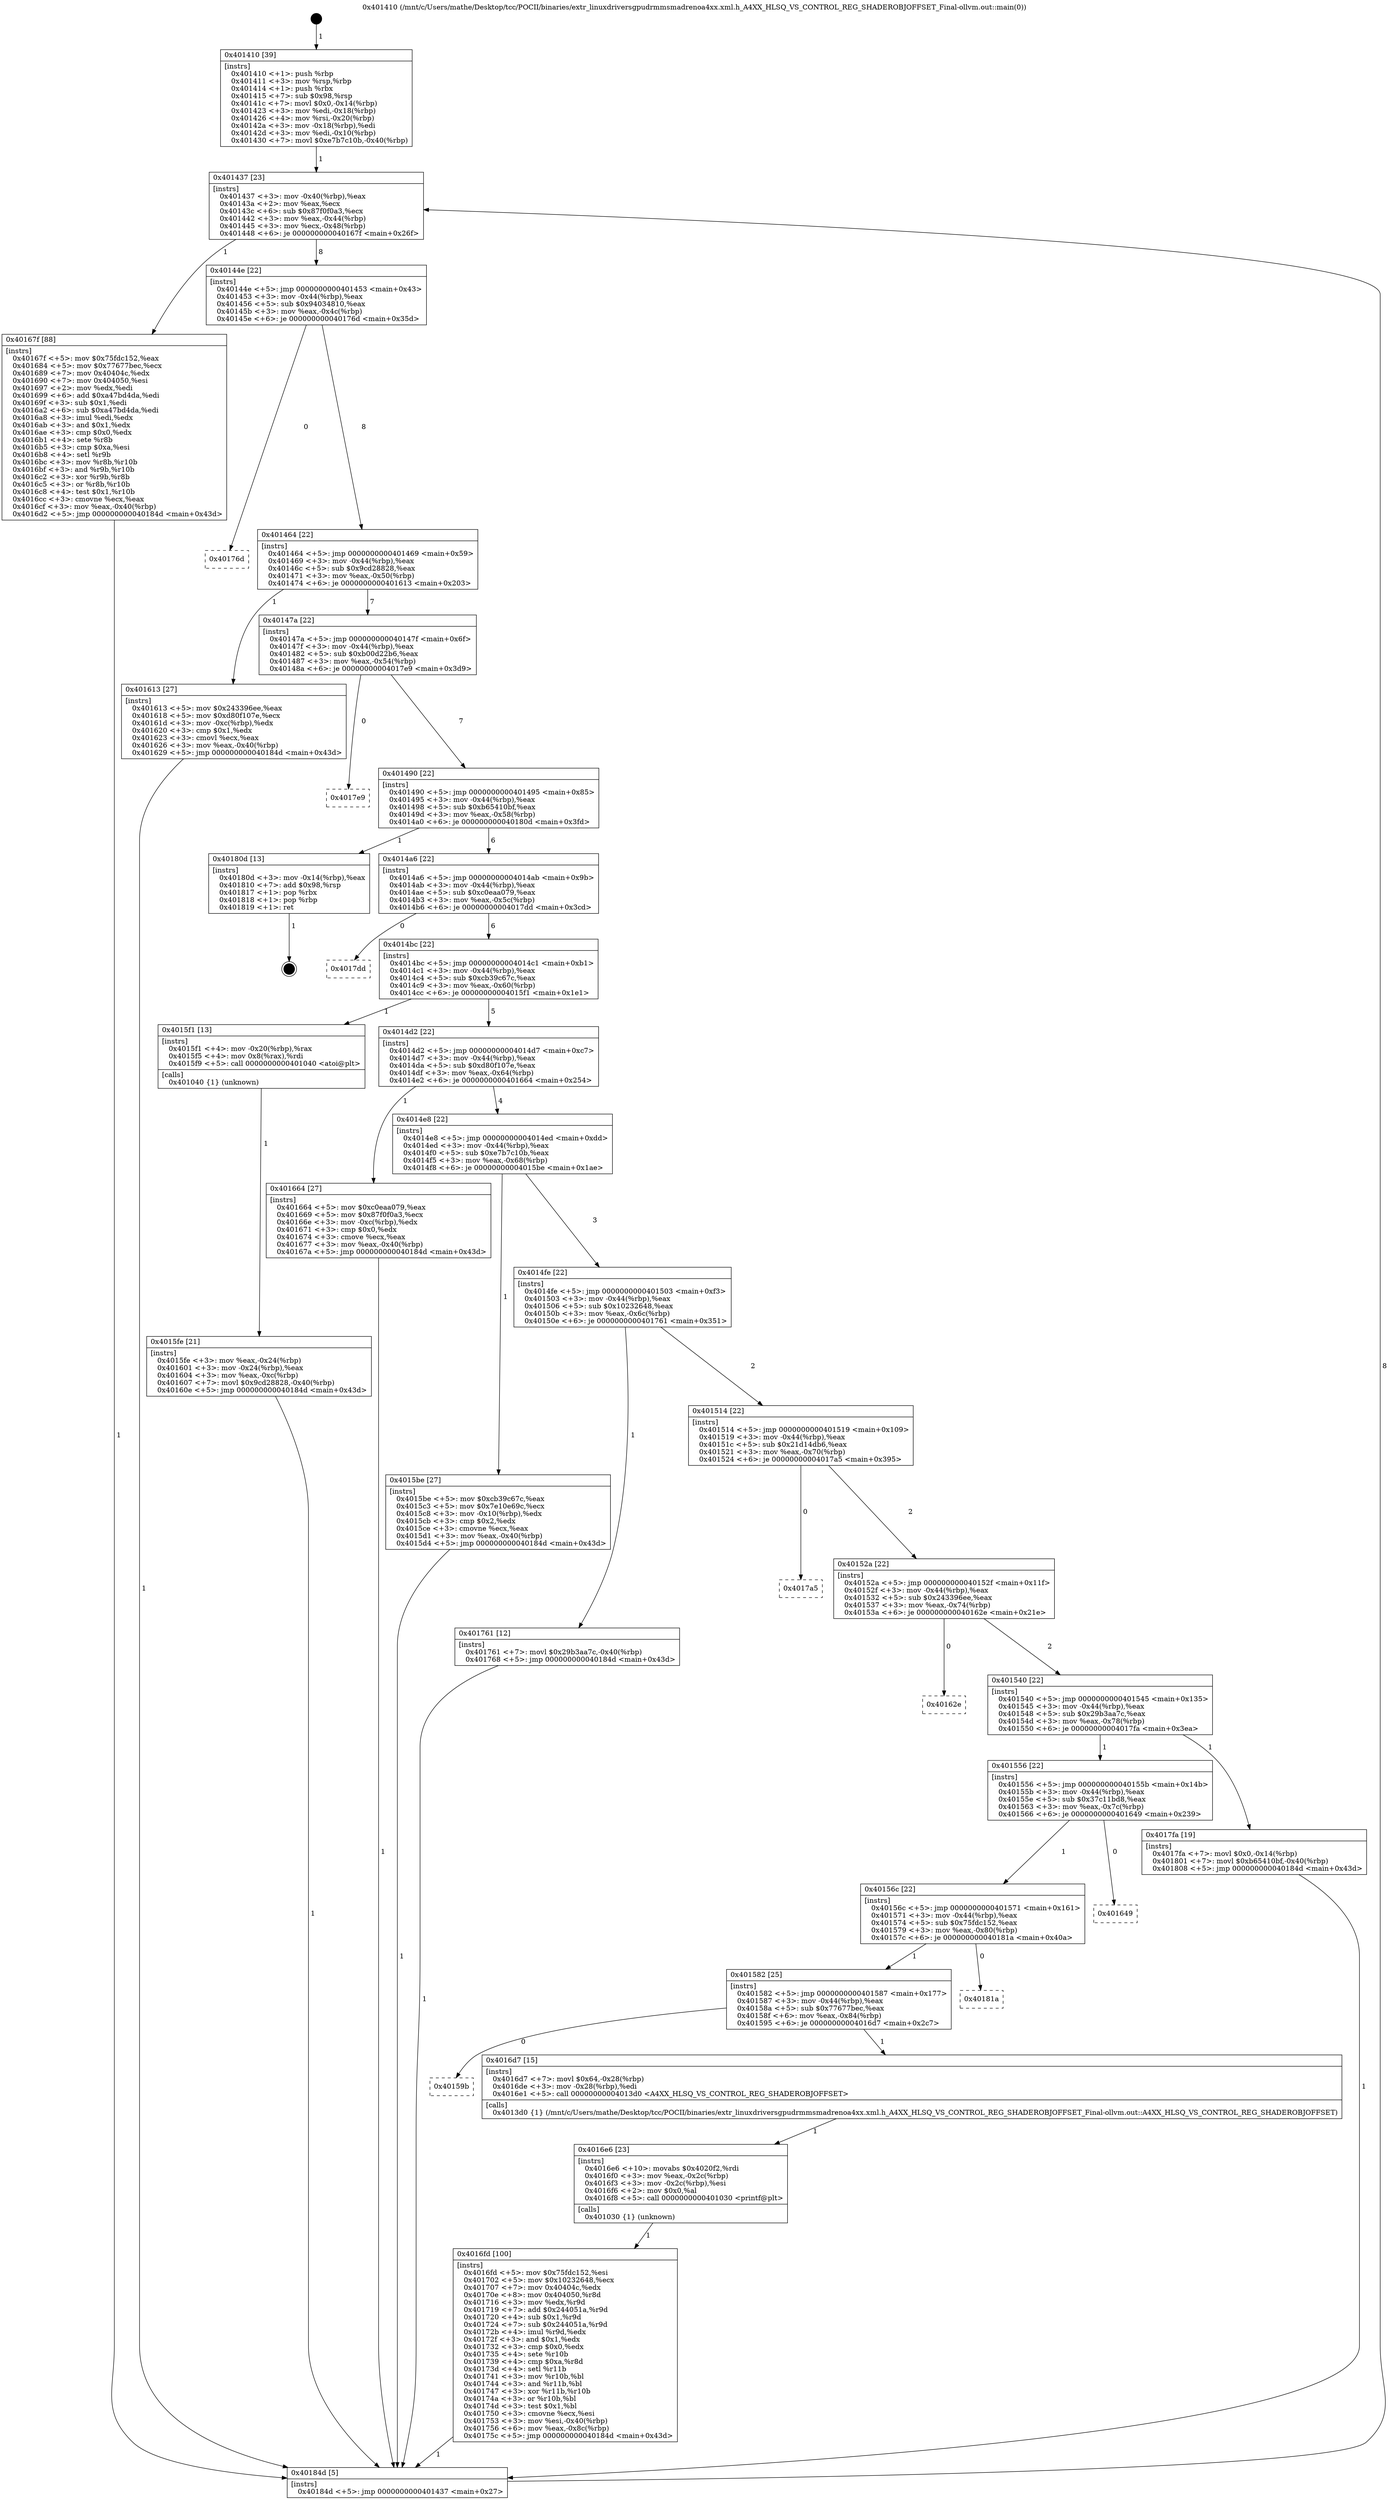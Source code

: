 digraph "0x401410" {
  label = "0x401410 (/mnt/c/Users/mathe/Desktop/tcc/POCII/binaries/extr_linuxdriversgpudrmmsmadrenoa4xx.xml.h_A4XX_HLSQ_VS_CONTROL_REG_SHADEROBJOFFSET_Final-ollvm.out::main(0))"
  labelloc = "t"
  node[shape=record]

  Entry [label="",width=0.3,height=0.3,shape=circle,fillcolor=black,style=filled]
  "0x401437" [label="{
     0x401437 [23]\l
     | [instrs]\l
     &nbsp;&nbsp;0x401437 \<+3\>: mov -0x40(%rbp),%eax\l
     &nbsp;&nbsp;0x40143a \<+2\>: mov %eax,%ecx\l
     &nbsp;&nbsp;0x40143c \<+6\>: sub $0x87f0f0a3,%ecx\l
     &nbsp;&nbsp;0x401442 \<+3\>: mov %eax,-0x44(%rbp)\l
     &nbsp;&nbsp;0x401445 \<+3\>: mov %ecx,-0x48(%rbp)\l
     &nbsp;&nbsp;0x401448 \<+6\>: je 000000000040167f \<main+0x26f\>\l
  }"]
  "0x40167f" [label="{
     0x40167f [88]\l
     | [instrs]\l
     &nbsp;&nbsp;0x40167f \<+5\>: mov $0x75fdc152,%eax\l
     &nbsp;&nbsp;0x401684 \<+5\>: mov $0x77677bec,%ecx\l
     &nbsp;&nbsp;0x401689 \<+7\>: mov 0x40404c,%edx\l
     &nbsp;&nbsp;0x401690 \<+7\>: mov 0x404050,%esi\l
     &nbsp;&nbsp;0x401697 \<+2\>: mov %edx,%edi\l
     &nbsp;&nbsp;0x401699 \<+6\>: add $0xa47bd4da,%edi\l
     &nbsp;&nbsp;0x40169f \<+3\>: sub $0x1,%edi\l
     &nbsp;&nbsp;0x4016a2 \<+6\>: sub $0xa47bd4da,%edi\l
     &nbsp;&nbsp;0x4016a8 \<+3\>: imul %edi,%edx\l
     &nbsp;&nbsp;0x4016ab \<+3\>: and $0x1,%edx\l
     &nbsp;&nbsp;0x4016ae \<+3\>: cmp $0x0,%edx\l
     &nbsp;&nbsp;0x4016b1 \<+4\>: sete %r8b\l
     &nbsp;&nbsp;0x4016b5 \<+3\>: cmp $0xa,%esi\l
     &nbsp;&nbsp;0x4016b8 \<+4\>: setl %r9b\l
     &nbsp;&nbsp;0x4016bc \<+3\>: mov %r8b,%r10b\l
     &nbsp;&nbsp;0x4016bf \<+3\>: and %r9b,%r10b\l
     &nbsp;&nbsp;0x4016c2 \<+3\>: xor %r9b,%r8b\l
     &nbsp;&nbsp;0x4016c5 \<+3\>: or %r8b,%r10b\l
     &nbsp;&nbsp;0x4016c8 \<+4\>: test $0x1,%r10b\l
     &nbsp;&nbsp;0x4016cc \<+3\>: cmovne %ecx,%eax\l
     &nbsp;&nbsp;0x4016cf \<+3\>: mov %eax,-0x40(%rbp)\l
     &nbsp;&nbsp;0x4016d2 \<+5\>: jmp 000000000040184d \<main+0x43d\>\l
  }"]
  "0x40144e" [label="{
     0x40144e [22]\l
     | [instrs]\l
     &nbsp;&nbsp;0x40144e \<+5\>: jmp 0000000000401453 \<main+0x43\>\l
     &nbsp;&nbsp;0x401453 \<+3\>: mov -0x44(%rbp),%eax\l
     &nbsp;&nbsp;0x401456 \<+5\>: sub $0x94034810,%eax\l
     &nbsp;&nbsp;0x40145b \<+3\>: mov %eax,-0x4c(%rbp)\l
     &nbsp;&nbsp;0x40145e \<+6\>: je 000000000040176d \<main+0x35d\>\l
  }"]
  Exit [label="",width=0.3,height=0.3,shape=circle,fillcolor=black,style=filled,peripheries=2]
  "0x40176d" [label="{
     0x40176d\l
  }", style=dashed]
  "0x401464" [label="{
     0x401464 [22]\l
     | [instrs]\l
     &nbsp;&nbsp;0x401464 \<+5\>: jmp 0000000000401469 \<main+0x59\>\l
     &nbsp;&nbsp;0x401469 \<+3\>: mov -0x44(%rbp),%eax\l
     &nbsp;&nbsp;0x40146c \<+5\>: sub $0x9cd28828,%eax\l
     &nbsp;&nbsp;0x401471 \<+3\>: mov %eax,-0x50(%rbp)\l
     &nbsp;&nbsp;0x401474 \<+6\>: je 0000000000401613 \<main+0x203\>\l
  }"]
  "0x4016fd" [label="{
     0x4016fd [100]\l
     | [instrs]\l
     &nbsp;&nbsp;0x4016fd \<+5\>: mov $0x75fdc152,%esi\l
     &nbsp;&nbsp;0x401702 \<+5\>: mov $0x10232648,%ecx\l
     &nbsp;&nbsp;0x401707 \<+7\>: mov 0x40404c,%edx\l
     &nbsp;&nbsp;0x40170e \<+8\>: mov 0x404050,%r8d\l
     &nbsp;&nbsp;0x401716 \<+3\>: mov %edx,%r9d\l
     &nbsp;&nbsp;0x401719 \<+7\>: add $0x244051a,%r9d\l
     &nbsp;&nbsp;0x401720 \<+4\>: sub $0x1,%r9d\l
     &nbsp;&nbsp;0x401724 \<+7\>: sub $0x244051a,%r9d\l
     &nbsp;&nbsp;0x40172b \<+4\>: imul %r9d,%edx\l
     &nbsp;&nbsp;0x40172f \<+3\>: and $0x1,%edx\l
     &nbsp;&nbsp;0x401732 \<+3\>: cmp $0x0,%edx\l
     &nbsp;&nbsp;0x401735 \<+4\>: sete %r10b\l
     &nbsp;&nbsp;0x401739 \<+4\>: cmp $0xa,%r8d\l
     &nbsp;&nbsp;0x40173d \<+4\>: setl %r11b\l
     &nbsp;&nbsp;0x401741 \<+3\>: mov %r10b,%bl\l
     &nbsp;&nbsp;0x401744 \<+3\>: and %r11b,%bl\l
     &nbsp;&nbsp;0x401747 \<+3\>: xor %r11b,%r10b\l
     &nbsp;&nbsp;0x40174a \<+3\>: or %r10b,%bl\l
     &nbsp;&nbsp;0x40174d \<+3\>: test $0x1,%bl\l
     &nbsp;&nbsp;0x401750 \<+3\>: cmovne %ecx,%esi\l
     &nbsp;&nbsp;0x401753 \<+3\>: mov %esi,-0x40(%rbp)\l
     &nbsp;&nbsp;0x401756 \<+6\>: mov %eax,-0x8c(%rbp)\l
     &nbsp;&nbsp;0x40175c \<+5\>: jmp 000000000040184d \<main+0x43d\>\l
  }"]
  "0x401613" [label="{
     0x401613 [27]\l
     | [instrs]\l
     &nbsp;&nbsp;0x401613 \<+5\>: mov $0x243396ee,%eax\l
     &nbsp;&nbsp;0x401618 \<+5\>: mov $0xd80f107e,%ecx\l
     &nbsp;&nbsp;0x40161d \<+3\>: mov -0xc(%rbp),%edx\l
     &nbsp;&nbsp;0x401620 \<+3\>: cmp $0x1,%edx\l
     &nbsp;&nbsp;0x401623 \<+3\>: cmovl %ecx,%eax\l
     &nbsp;&nbsp;0x401626 \<+3\>: mov %eax,-0x40(%rbp)\l
     &nbsp;&nbsp;0x401629 \<+5\>: jmp 000000000040184d \<main+0x43d\>\l
  }"]
  "0x40147a" [label="{
     0x40147a [22]\l
     | [instrs]\l
     &nbsp;&nbsp;0x40147a \<+5\>: jmp 000000000040147f \<main+0x6f\>\l
     &nbsp;&nbsp;0x40147f \<+3\>: mov -0x44(%rbp),%eax\l
     &nbsp;&nbsp;0x401482 \<+5\>: sub $0xb00d22b6,%eax\l
     &nbsp;&nbsp;0x401487 \<+3\>: mov %eax,-0x54(%rbp)\l
     &nbsp;&nbsp;0x40148a \<+6\>: je 00000000004017e9 \<main+0x3d9\>\l
  }"]
  "0x4016e6" [label="{
     0x4016e6 [23]\l
     | [instrs]\l
     &nbsp;&nbsp;0x4016e6 \<+10\>: movabs $0x4020f2,%rdi\l
     &nbsp;&nbsp;0x4016f0 \<+3\>: mov %eax,-0x2c(%rbp)\l
     &nbsp;&nbsp;0x4016f3 \<+3\>: mov -0x2c(%rbp),%esi\l
     &nbsp;&nbsp;0x4016f6 \<+2\>: mov $0x0,%al\l
     &nbsp;&nbsp;0x4016f8 \<+5\>: call 0000000000401030 \<printf@plt\>\l
     | [calls]\l
     &nbsp;&nbsp;0x401030 \{1\} (unknown)\l
  }"]
  "0x4017e9" [label="{
     0x4017e9\l
  }", style=dashed]
  "0x401490" [label="{
     0x401490 [22]\l
     | [instrs]\l
     &nbsp;&nbsp;0x401490 \<+5\>: jmp 0000000000401495 \<main+0x85\>\l
     &nbsp;&nbsp;0x401495 \<+3\>: mov -0x44(%rbp),%eax\l
     &nbsp;&nbsp;0x401498 \<+5\>: sub $0xb65410bf,%eax\l
     &nbsp;&nbsp;0x40149d \<+3\>: mov %eax,-0x58(%rbp)\l
     &nbsp;&nbsp;0x4014a0 \<+6\>: je 000000000040180d \<main+0x3fd\>\l
  }"]
  "0x40159b" [label="{
     0x40159b\l
  }", style=dashed]
  "0x40180d" [label="{
     0x40180d [13]\l
     | [instrs]\l
     &nbsp;&nbsp;0x40180d \<+3\>: mov -0x14(%rbp),%eax\l
     &nbsp;&nbsp;0x401810 \<+7\>: add $0x98,%rsp\l
     &nbsp;&nbsp;0x401817 \<+1\>: pop %rbx\l
     &nbsp;&nbsp;0x401818 \<+1\>: pop %rbp\l
     &nbsp;&nbsp;0x401819 \<+1\>: ret\l
  }"]
  "0x4014a6" [label="{
     0x4014a6 [22]\l
     | [instrs]\l
     &nbsp;&nbsp;0x4014a6 \<+5\>: jmp 00000000004014ab \<main+0x9b\>\l
     &nbsp;&nbsp;0x4014ab \<+3\>: mov -0x44(%rbp),%eax\l
     &nbsp;&nbsp;0x4014ae \<+5\>: sub $0xc0eaa079,%eax\l
     &nbsp;&nbsp;0x4014b3 \<+3\>: mov %eax,-0x5c(%rbp)\l
     &nbsp;&nbsp;0x4014b6 \<+6\>: je 00000000004017dd \<main+0x3cd\>\l
  }"]
  "0x4016d7" [label="{
     0x4016d7 [15]\l
     | [instrs]\l
     &nbsp;&nbsp;0x4016d7 \<+7\>: movl $0x64,-0x28(%rbp)\l
     &nbsp;&nbsp;0x4016de \<+3\>: mov -0x28(%rbp),%edi\l
     &nbsp;&nbsp;0x4016e1 \<+5\>: call 00000000004013d0 \<A4XX_HLSQ_VS_CONTROL_REG_SHADEROBJOFFSET\>\l
     | [calls]\l
     &nbsp;&nbsp;0x4013d0 \{1\} (/mnt/c/Users/mathe/Desktop/tcc/POCII/binaries/extr_linuxdriversgpudrmmsmadrenoa4xx.xml.h_A4XX_HLSQ_VS_CONTROL_REG_SHADEROBJOFFSET_Final-ollvm.out::A4XX_HLSQ_VS_CONTROL_REG_SHADEROBJOFFSET)\l
  }"]
  "0x4017dd" [label="{
     0x4017dd\l
  }", style=dashed]
  "0x4014bc" [label="{
     0x4014bc [22]\l
     | [instrs]\l
     &nbsp;&nbsp;0x4014bc \<+5\>: jmp 00000000004014c1 \<main+0xb1\>\l
     &nbsp;&nbsp;0x4014c1 \<+3\>: mov -0x44(%rbp),%eax\l
     &nbsp;&nbsp;0x4014c4 \<+5\>: sub $0xcb39c67c,%eax\l
     &nbsp;&nbsp;0x4014c9 \<+3\>: mov %eax,-0x60(%rbp)\l
     &nbsp;&nbsp;0x4014cc \<+6\>: je 00000000004015f1 \<main+0x1e1\>\l
  }"]
  "0x401582" [label="{
     0x401582 [25]\l
     | [instrs]\l
     &nbsp;&nbsp;0x401582 \<+5\>: jmp 0000000000401587 \<main+0x177\>\l
     &nbsp;&nbsp;0x401587 \<+3\>: mov -0x44(%rbp),%eax\l
     &nbsp;&nbsp;0x40158a \<+5\>: sub $0x77677bec,%eax\l
     &nbsp;&nbsp;0x40158f \<+6\>: mov %eax,-0x84(%rbp)\l
     &nbsp;&nbsp;0x401595 \<+6\>: je 00000000004016d7 \<main+0x2c7\>\l
  }"]
  "0x4015f1" [label="{
     0x4015f1 [13]\l
     | [instrs]\l
     &nbsp;&nbsp;0x4015f1 \<+4\>: mov -0x20(%rbp),%rax\l
     &nbsp;&nbsp;0x4015f5 \<+4\>: mov 0x8(%rax),%rdi\l
     &nbsp;&nbsp;0x4015f9 \<+5\>: call 0000000000401040 \<atoi@plt\>\l
     | [calls]\l
     &nbsp;&nbsp;0x401040 \{1\} (unknown)\l
  }"]
  "0x4014d2" [label="{
     0x4014d2 [22]\l
     | [instrs]\l
     &nbsp;&nbsp;0x4014d2 \<+5\>: jmp 00000000004014d7 \<main+0xc7\>\l
     &nbsp;&nbsp;0x4014d7 \<+3\>: mov -0x44(%rbp),%eax\l
     &nbsp;&nbsp;0x4014da \<+5\>: sub $0xd80f107e,%eax\l
     &nbsp;&nbsp;0x4014df \<+3\>: mov %eax,-0x64(%rbp)\l
     &nbsp;&nbsp;0x4014e2 \<+6\>: je 0000000000401664 \<main+0x254\>\l
  }"]
  "0x40181a" [label="{
     0x40181a\l
  }", style=dashed]
  "0x401664" [label="{
     0x401664 [27]\l
     | [instrs]\l
     &nbsp;&nbsp;0x401664 \<+5\>: mov $0xc0eaa079,%eax\l
     &nbsp;&nbsp;0x401669 \<+5\>: mov $0x87f0f0a3,%ecx\l
     &nbsp;&nbsp;0x40166e \<+3\>: mov -0xc(%rbp),%edx\l
     &nbsp;&nbsp;0x401671 \<+3\>: cmp $0x0,%edx\l
     &nbsp;&nbsp;0x401674 \<+3\>: cmove %ecx,%eax\l
     &nbsp;&nbsp;0x401677 \<+3\>: mov %eax,-0x40(%rbp)\l
     &nbsp;&nbsp;0x40167a \<+5\>: jmp 000000000040184d \<main+0x43d\>\l
  }"]
  "0x4014e8" [label="{
     0x4014e8 [22]\l
     | [instrs]\l
     &nbsp;&nbsp;0x4014e8 \<+5\>: jmp 00000000004014ed \<main+0xdd\>\l
     &nbsp;&nbsp;0x4014ed \<+3\>: mov -0x44(%rbp),%eax\l
     &nbsp;&nbsp;0x4014f0 \<+5\>: sub $0xe7b7c10b,%eax\l
     &nbsp;&nbsp;0x4014f5 \<+3\>: mov %eax,-0x68(%rbp)\l
     &nbsp;&nbsp;0x4014f8 \<+6\>: je 00000000004015be \<main+0x1ae\>\l
  }"]
  "0x40156c" [label="{
     0x40156c [22]\l
     | [instrs]\l
     &nbsp;&nbsp;0x40156c \<+5\>: jmp 0000000000401571 \<main+0x161\>\l
     &nbsp;&nbsp;0x401571 \<+3\>: mov -0x44(%rbp),%eax\l
     &nbsp;&nbsp;0x401574 \<+5\>: sub $0x75fdc152,%eax\l
     &nbsp;&nbsp;0x401579 \<+3\>: mov %eax,-0x80(%rbp)\l
     &nbsp;&nbsp;0x40157c \<+6\>: je 000000000040181a \<main+0x40a\>\l
  }"]
  "0x4015be" [label="{
     0x4015be [27]\l
     | [instrs]\l
     &nbsp;&nbsp;0x4015be \<+5\>: mov $0xcb39c67c,%eax\l
     &nbsp;&nbsp;0x4015c3 \<+5\>: mov $0x7e10e69c,%ecx\l
     &nbsp;&nbsp;0x4015c8 \<+3\>: mov -0x10(%rbp),%edx\l
     &nbsp;&nbsp;0x4015cb \<+3\>: cmp $0x2,%edx\l
     &nbsp;&nbsp;0x4015ce \<+3\>: cmovne %ecx,%eax\l
     &nbsp;&nbsp;0x4015d1 \<+3\>: mov %eax,-0x40(%rbp)\l
     &nbsp;&nbsp;0x4015d4 \<+5\>: jmp 000000000040184d \<main+0x43d\>\l
  }"]
  "0x4014fe" [label="{
     0x4014fe [22]\l
     | [instrs]\l
     &nbsp;&nbsp;0x4014fe \<+5\>: jmp 0000000000401503 \<main+0xf3\>\l
     &nbsp;&nbsp;0x401503 \<+3\>: mov -0x44(%rbp),%eax\l
     &nbsp;&nbsp;0x401506 \<+5\>: sub $0x10232648,%eax\l
     &nbsp;&nbsp;0x40150b \<+3\>: mov %eax,-0x6c(%rbp)\l
     &nbsp;&nbsp;0x40150e \<+6\>: je 0000000000401761 \<main+0x351\>\l
  }"]
  "0x40184d" [label="{
     0x40184d [5]\l
     | [instrs]\l
     &nbsp;&nbsp;0x40184d \<+5\>: jmp 0000000000401437 \<main+0x27\>\l
  }"]
  "0x401410" [label="{
     0x401410 [39]\l
     | [instrs]\l
     &nbsp;&nbsp;0x401410 \<+1\>: push %rbp\l
     &nbsp;&nbsp;0x401411 \<+3\>: mov %rsp,%rbp\l
     &nbsp;&nbsp;0x401414 \<+1\>: push %rbx\l
     &nbsp;&nbsp;0x401415 \<+7\>: sub $0x98,%rsp\l
     &nbsp;&nbsp;0x40141c \<+7\>: movl $0x0,-0x14(%rbp)\l
     &nbsp;&nbsp;0x401423 \<+3\>: mov %edi,-0x18(%rbp)\l
     &nbsp;&nbsp;0x401426 \<+4\>: mov %rsi,-0x20(%rbp)\l
     &nbsp;&nbsp;0x40142a \<+3\>: mov -0x18(%rbp),%edi\l
     &nbsp;&nbsp;0x40142d \<+3\>: mov %edi,-0x10(%rbp)\l
     &nbsp;&nbsp;0x401430 \<+7\>: movl $0xe7b7c10b,-0x40(%rbp)\l
  }"]
  "0x4015fe" [label="{
     0x4015fe [21]\l
     | [instrs]\l
     &nbsp;&nbsp;0x4015fe \<+3\>: mov %eax,-0x24(%rbp)\l
     &nbsp;&nbsp;0x401601 \<+3\>: mov -0x24(%rbp),%eax\l
     &nbsp;&nbsp;0x401604 \<+3\>: mov %eax,-0xc(%rbp)\l
     &nbsp;&nbsp;0x401607 \<+7\>: movl $0x9cd28828,-0x40(%rbp)\l
     &nbsp;&nbsp;0x40160e \<+5\>: jmp 000000000040184d \<main+0x43d\>\l
  }"]
  "0x401649" [label="{
     0x401649\l
  }", style=dashed]
  "0x401761" [label="{
     0x401761 [12]\l
     | [instrs]\l
     &nbsp;&nbsp;0x401761 \<+7\>: movl $0x29b3aa7c,-0x40(%rbp)\l
     &nbsp;&nbsp;0x401768 \<+5\>: jmp 000000000040184d \<main+0x43d\>\l
  }"]
  "0x401514" [label="{
     0x401514 [22]\l
     | [instrs]\l
     &nbsp;&nbsp;0x401514 \<+5\>: jmp 0000000000401519 \<main+0x109\>\l
     &nbsp;&nbsp;0x401519 \<+3\>: mov -0x44(%rbp),%eax\l
     &nbsp;&nbsp;0x40151c \<+5\>: sub $0x21d14db6,%eax\l
     &nbsp;&nbsp;0x401521 \<+3\>: mov %eax,-0x70(%rbp)\l
     &nbsp;&nbsp;0x401524 \<+6\>: je 00000000004017a5 \<main+0x395\>\l
  }"]
  "0x401556" [label="{
     0x401556 [22]\l
     | [instrs]\l
     &nbsp;&nbsp;0x401556 \<+5\>: jmp 000000000040155b \<main+0x14b\>\l
     &nbsp;&nbsp;0x40155b \<+3\>: mov -0x44(%rbp),%eax\l
     &nbsp;&nbsp;0x40155e \<+5\>: sub $0x37c11bd8,%eax\l
     &nbsp;&nbsp;0x401563 \<+3\>: mov %eax,-0x7c(%rbp)\l
     &nbsp;&nbsp;0x401566 \<+6\>: je 0000000000401649 \<main+0x239\>\l
  }"]
  "0x4017a5" [label="{
     0x4017a5\l
  }", style=dashed]
  "0x40152a" [label="{
     0x40152a [22]\l
     | [instrs]\l
     &nbsp;&nbsp;0x40152a \<+5\>: jmp 000000000040152f \<main+0x11f\>\l
     &nbsp;&nbsp;0x40152f \<+3\>: mov -0x44(%rbp),%eax\l
     &nbsp;&nbsp;0x401532 \<+5\>: sub $0x243396ee,%eax\l
     &nbsp;&nbsp;0x401537 \<+3\>: mov %eax,-0x74(%rbp)\l
     &nbsp;&nbsp;0x40153a \<+6\>: je 000000000040162e \<main+0x21e\>\l
  }"]
  "0x4017fa" [label="{
     0x4017fa [19]\l
     | [instrs]\l
     &nbsp;&nbsp;0x4017fa \<+7\>: movl $0x0,-0x14(%rbp)\l
     &nbsp;&nbsp;0x401801 \<+7\>: movl $0xb65410bf,-0x40(%rbp)\l
     &nbsp;&nbsp;0x401808 \<+5\>: jmp 000000000040184d \<main+0x43d\>\l
  }"]
  "0x40162e" [label="{
     0x40162e\l
  }", style=dashed]
  "0x401540" [label="{
     0x401540 [22]\l
     | [instrs]\l
     &nbsp;&nbsp;0x401540 \<+5\>: jmp 0000000000401545 \<main+0x135\>\l
     &nbsp;&nbsp;0x401545 \<+3\>: mov -0x44(%rbp),%eax\l
     &nbsp;&nbsp;0x401548 \<+5\>: sub $0x29b3aa7c,%eax\l
     &nbsp;&nbsp;0x40154d \<+3\>: mov %eax,-0x78(%rbp)\l
     &nbsp;&nbsp;0x401550 \<+6\>: je 00000000004017fa \<main+0x3ea\>\l
  }"]
  Entry -> "0x401410" [label=" 1"]
  "0x401437" -> "0x40167f" [label=" 1"]
  "0x401437" -> "0x40144e" [label=" 8"]
  "0x40180d" -> Exit [label=" 1"]
  "0x40144e" -> "0x40176d" [label=" 0"]
  "0x40144e" -> "0x401464" [label=" 8"]
  "0x4017fa" -> "0x40184d" [label=" 1"]
  "0x401464" -> "0x401613" [label=" 1"]
  "0x401464" -> "0x40147a" [label=" 7"]
  "0x401761" -> "0x40184d" [label=" 1"]
  "0x40147a" -> "0x4017e9" [label=" 0"]
  "0x40147a" -> "0x401490" [label=" 7"]
  "0x4016fd" -> "0x40184d" [label=" 1"]
  "0x401490" -> "0x40180d" [label=" 1"]
  "0x401490" -> "0x4014a6" [label=" 6"]
  "0x4016e6" -> "0x4016fd" [label=" 1"]
  "0x4014a6" -> "0x4017dd" [label=" 0"]
  "0x4014a6" -> "0x4014bc" [label=" 6"]
  "0x4016d7" -> "0x4016e6" [label=" 1"]
  "0x4014bc" -> "0x4015f1" [label=" 1"]
  "0x4014bc" -> "0x4014d2" [label=" 5"]
  "0x401582" -> "0x4016d7" [label=" 1"]
  "0x4014d2" -> "0x401664" [label=" 1"]
  "0x4014d2" -> "0x4014e8" [label=" 4"]
  "0x401582" -> "0x40159b" [label=" 0"]
  "0x4014e8" -> "0x4015be" [label=" 1"]
  "0x4014e8" -> "0x4014fe" [label=" 3"]
  "0x4015be" -> "0x40184d" [label=" 1"]
  "0x401410" -> "0x401437" [label=" 1"]
  "0x40184d" -> "0x401437" [label=" 8"]
  "0x4015f1" -> "0x4015fe" [label=" 1"]
  "0x4015fe" -> "0x40184d" [label=" 1"]
  "0x401613" -> "0x40184d" [label=" 1"]
  "0x401664" -> "0x40184d" [label=" 1"]
  "0x40167f" -> "0x40184d" [label=" 1"]
  "0x40156c" -> "0x40181a" [label=" 0"]
  "0x4014fe" -> "0x401761" [label=" 1"]
  "0x4014fe" -> "0x401514" [label=" 2"]
  "0x40156c" -> "0x401582" [label=" 1"]
  "0x401514" -> "0x4017a5" [label=" 0"]
  "0x401514" -> "0x40152a" [label=" 2"]
  "0x401556" -> "0x401649" [label=" 0"]
  "0x40152a" -> "0x40162e" [label=" 0"]
  "0x40152a" -> "0x401540" [label=" 2"]
  "0x401556" -> "0x40156c" [label=" 1"]
  "0x401540" -> "0x4017fa" [label=" 1"]
  "0x401540" -> "0x401556" [label=" 1"]
}
